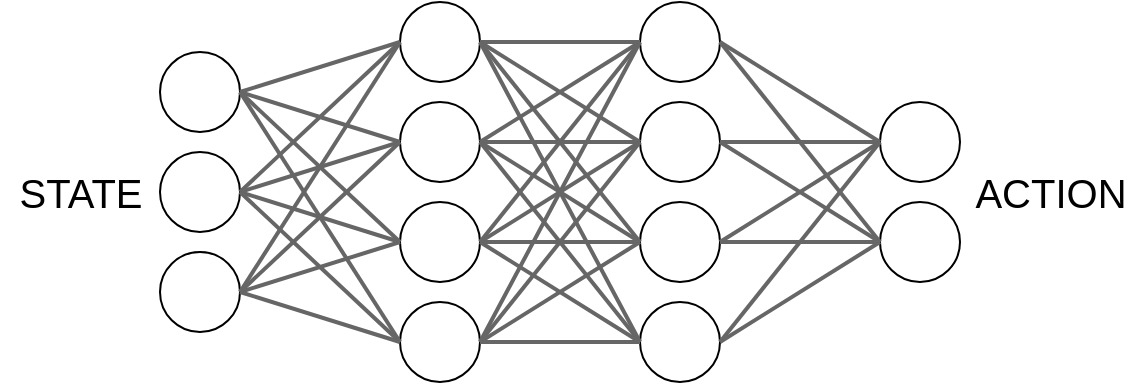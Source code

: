 <mxfile version="14.5.4" type="github">
  <diagram id="L4otlc2n7zdbASCTlBav" name="Page-1">
    <mxGraphModel dx="788" dy="472" grid="1" gridSize="10" guides="1" tooltips="1" connect="1" arrows="1" fold="1" page="1" pageScale="1" pageWidth="1169" pageHeight="827" math="0" shadow="0">
      <root>
        <mxCell id="0" />
        <mxCell id="1" parent="0" />
        <mxCell id="KxwLbkW0anpmGB6EqGgX-6" value="ACTION" style="text;html=1;align=center;verticalAlign=middle;resizable=0;points=[];autosize=1;fontSize=20;" vertex="1" parent="1">
          <mxGeometry x="800" y="310" width="90" height="30" as="geometry" />
        </mxCell>
        <mxCell id="KxwLbkW0anpmGB6EqGgX-8" value="STATE" style="text;html=1;align=center;verticalAlign=middle;resizable=0;points=[];autosize=1;fontSize=20;" vertex="1" parent="1">
          <mxGeometry x="320" y="310" width="80" height="30" as="geometry" />
        </mxCell>
        <mxCell id="KxwLbkW0anpmGB6EqGgX-11" value="" style="ellipse;whiteSpace=wrap;html=1;aspect=fixed;" vertex="1" parent="1">
          <mxGeometry x="520" y="230" width="40" height="40" as="geometry" />
        </mxCell>
        <mxCell id="KxwLbkW0anpmGB6EqGgX-12" value="" style="ellipse;whiteSpace=wrap;html=1;aspect=fixed;" vertex="1" parent="1">
          <mxGeometry x="520" y="280" width="40" height="40" as="geometry" />
        </mxCell>
        <mxCell id="KxwLbkW0anpmGB6EqGgX-13" value="" style="ellipse;whiteSpace=wrap;html=1;aspect=fixed;" vertex="1" parent="1">
          <mxGeometry x="520" y="330" width="40" height="40" as="geometry" />
        </mxCell>
        <mxCell id="KxwLbkW0anpmGB6EqGgX-14" value="" style="ellipse;whiteSpace=wrap;html=1;aspect=fixed;" vertex="1" parent="1">
          <mxGeometry x="520" y="380" width="40" height="40" as="geometry" />
        </mxCell>
        <mxCell id="KxwLbkW0anpmGB6EqGgX-15" value="" style="ellipse;whiteSpace=wrap;html=1;aspect=fixed;" vertex="1" parent="1">
          <mxGeometry x="640" y="230" width="40" height="40" as="geometry" />
        </mxCell>
        <mxCell id="KxwLbkW0anpmGB6EqGgX-16" value="" style="ellipse;whiteSpace=wrap;html=1;aspect=fixed;" vertex="1" parent="1">
          <mxGeometry x="640" y="280" width="40" height="40" as="geometry" />
        </mxCell>
        <mxCell id="KxwLbkW0anpmGB6EqGgX-17" value="" style="ellipse;whiteSpace=wrap;html=1;aspect=fixed;" vertex="1" parent="1">
          <mxGeometry x="640" y="330" width="40" height="40" as="geometry" />
        </mxCell>
        <mxCell id="KxwLbkW0anpmGB6EqGgX-18" value="" style="ellipse;whiteSpace=wrap;html=1;aspect=fixed;" vertex="1" parent="1">
          <mxGeometry x="640" y="380" width="40" height="40" as="geometry" />
        </mxCell>
        <mxCell id="KxwLbkW0anpmGB6EqGgX-23" value="" style="ellipse;whiteSpace=wrap;html=1;aspect=fixed;" vertex="1" parent="1">
          <mxGeometry x="760" y="280" width="40" height="40" as="geometry" />
        </mxCell>
        <mxCell id="KxwLbkW0anpmGB6EqGgX-24" value="" style="ellipse;whiteSpace=wrap;html=1;aspect=fixed;" vertex="1" parent="1">
          <mxGeometry x="760" y="330" width="40" height="40" as="geometry" />
        </mxCell>
        <mxCell id="KxwLbkW0anpmGB6EqGgX-30" value="" style="ellipse;whiteSpace=wrap;html=1;aspect=fixed;" vertex="1" parent="1">
          <mxGeometry x="400" y="255" width="40" height="40" as="geometry" />
        </mxCell>
        <mxCell id="KxwLbkW0anpmGB6EqGgX-31" value="" style="ellipse;whiteSpace=wrap;html=1;aspect=fixed;" vertex="1" parent="1">
          <mxGeometry x="400" y="305" width="40" height="40" as="geometry" />
        </mxCell>
        <mxCell id="KxwLbkW0anpmGB6EqGgX-32" value="" style="ellipse;whiteSpace=wrap;html=1;aspect=fixed;" vertex="1" parent="1">
          <mxGeometry x="400" y="355" width="40" height="40" as="geometry" />
        </mxCell>
        <mxCell id="KxwLbkW0anpmGB6EqGgX-35" value="" style="endArrow=none;html=1;entryX=0;entryY=0.5;entryDx=0;entryDy=0;exitX=1;exitY=0.5;exitDx=0;exitDy=0;strokeWidth=2;strokeColor=#666666;" edge="1" parent="1" source="KxwLbkW0anpmGB6EqGgX-30" target="KxwLbkW0anpmGB6EqGgX-11">
          <mxGeometry width="50" height="50" relative="1" as="geometry">
            <mxPoint x="470" y="330" as="sourcePoint" />
            <mxPoint x="520" y="280" as="targetPoint" />
          </mxGeometry>
        </mxCell>
        <mxCell id="KxwLbkW0anpmGB6EqGgX-37" value="" style="endArrow=none;html=1;entryX=0;entryY=0.5;entryDx=0;entryDy=0;exitX=1;exitY=0.5;exitDx=0;exitDy=0;strokeWidth=2;strokeColor=#666666;" edge="1" parent="1" source="KxwLbkW0anpmGB6EqGgX-30" target="KxwLbkW0anpmGB6EqGgX-12">
          <mxGeometry width="50" height="50" relative="1" as="geometry">
            <mxPoint x="450.0" y="285" as="sourcePoint" />
            <mxPoint x="530" y="260" as="targetPoint" />
          </mxGeometry>
        </mxCell>
        <mxCell id="KxwLbkW0anpmGB6EqGgX-38" value="" style="endArrow=none;html=1;entryX=0;entryY=0.5;entryDx=0;entryDy=0;exitX=1;exitY=0.5;exitDx=0;exitDy=0;strokeWidth=2;strokeColor=#666666;" edge="1" parent="1" source="KxwLbkW0anpmGB6EqGgX-30" target="KxwLbkW0anpmGB6EqGgX-13">
          <mxGeometry width="50" height="50" relative="1" as="geometry">
            <mxPoint x="450.0" y="285" as="sourcePoint" />
            <mxPoint x="530" y="310" as="targetPoint" />
          </mxGeometry>
        </mxCell>
        <mxCell id="KxwLbkW0anpmGB6EqGgX-39" value="" style="endArrow=none;html=1;entryX=0;entryY=0.5;entryDx=0;entryDy=0;exitX=1;exitY=0.5;exitDx=0;exitDy=0;strokeWidth=2;strokeColor=#666666;" edge="1" parent="1" source="KxwLbkW0anpmGB6EqGgX-30" target="KxwLbkW0anpmGB6EqGgX-14">
          <mxGeometry width="50" height="50" relative="1" as="geometry">
            <mxPoint x="450.0" y="285" as="sourcePoint" />
            <mxPoint x="530" y="360" as="targetPoint" />
          </mxGeometry>
        </mxCell>
        <mxCell id="KxwLbkW0anpmGB6EqGgX-40" value="" style="endArrow=none;html=1;entryX=0;entryY=0.5;entryDx=0;entryDy=0;exitX=1;exitY=0.5;exitDx=0;exitDy=0;strokeWidth=2;strokeColor=#666666;" edge="1" parent="1" source="KxwLbkW0anpmGB6EqGgX-31" target="KxwLbkW0anpmGB6EqGgX-11">
          <mxGeometry width="50" height="50" relative="1" as="geometry">
            <mxPoint x="450.0" y="285" as="sourcePoint" />
            <mxPoint x="530" y="260" as="targetPoint" />
          </mxGeometry>
        </mxCell>
        <mxCell id="KxwLbkW0anpmGB6EqGgX-41" value="" style="endArrow=none;html=1;entryX=0;entryY=0.5;entryDx=0;entryDy=0;exitX=1;exitY=0.5;exitDx=0;exitDy=0;strokeWidth=2;strokeColor=#666666;" edge="1" parent="1" source="KxwLbkW0anpmGB6EqGgX-31" target="KxwLbkW0anpmGB6EqGgX-12">
          <mxGeometry width="50" height="50" relative="1" as="geometry">
            <mxPoint x="450" y="335" as="sourcePoint" />
            <mxPoint x="530" y="260" as="targetPoint" />
          </mxGeometry>
        </mxCell>
        <mxCell id="KxwLbkW0anpmGB6EqGgX-42" value="" style="endArrow=none;html=1;entryX=0;entryY=0.5;entryDx=0;entryDy=0;exitX=1;exitY=0.5;exitDx=0;exitDy=0;strokeWidth=2;strokeColor=#666666;" edge="1" parent="1" source="KxwLbkW0anpmGB6EqGgX-31" target="KxwLbkW0anpmGB6EqGgX-13">
          <mxGeometry width="50" height="50" relative="1" as="geometry">
            <mxPoint x="450" y="335" as="sourcePoint" />
            <mxPoint x="530" y="310" as="targetPoint" />
          </mxGeometry>
        </mxCell>
        <mxCell id="KxwLbkW0anpmGB6EqGgX-43" value="" style="endArrow=none;html=1;entryX=0;entryY=0.5;entryDx=0;entryDy=0;exitX=1;exitY=0.5;exitDx=0;exitDy=0;strokeWidth=2;strokeColor=#666666;" edge="1" parent="1" source="KxwLbkW0anpmGB6EqGgX-31" target="KxwLbkW0anpmGB6EqGgX-14">
          <mxGeometry width="50" height="50" relative="1" as="geometry">
            <mxPoint x="450" y="335" as="sourcePoint" />
            <mxPoint x="530" y="360" as="targetPoint" />
          </mxGeometry>
        </mxCell>
        <mxCell id="KxwLbkW0anpmGB6EqGgX-44" value="" style="endArrow=none;html=1;entryX=0;entryY=0.5;entryDx=0;entryDy=0;exitX=1;exitY=0.5;exitDx=0;exitDy=0;strokeWidth=2;strokeColor=#666666;" edge="1" parent="1" source="KxwLbkW0anpmGB6EqGgX-32" target="KxwLbkW0anpmGB6EqGgX-11">
          <mxGeometry width="50" height="50" relative="1" as="geometry">
            <mxPoint x="450" y="335" as="sourcePoint" />
            <mxPoint x="530" y="410" as="targetPoint" />
          </mxGeometry>
        </mxCell>
        <mxCell id="KxwLbkW0anpmGB6EqGgX-45" value="" style="endArrow=none;html=1;entryX=0;entryY=0.5;entryDx=0;entryDy=0;exitX=1;exitY=0.5;exitDx=0;exitDy=0;strokeWidth=2;strokeColor=#666666;" edge="1" parent="1" source="KxwLbkW0anpmGB6EqGgX-32" target="KxwLbkW0anpmGB6EqGgX-12">
          <mxGeometry width="50" height="50" relative="1" as="geometry">
            <mxPoint x="450" y="385" as="sourcePoint" />
            <mxPoint x="530" y="260" as="targetPoint" />
          </mxGeometry>
        </mxCell>
        <mxCell id="KxwLbkW0anpmGB6EqGgX-46" value="" style="endArrow=none;html=1;entryX=0;entryY=0.5;entryDx=0;entryDy=0;exitX=1;exitY=0.5;exitDx=0;exitDy=0;strokeWidth=2;strokeColor=#666666;" edge="1" parent="1" source="KxwLbkW0anpmGB6EqGgX-32" target="KxwLbkW0anpmGB6EqGgX-13">
          <mxGeometry width="50" height="50" relative="1" as="geometry">
            <mxPoint x="450" y="385" as="sourcePoint" />
            <mxPoint x="530" y="310" as="targetPoint" />
          </mxGeometry>
        </mxCell>
        <mxCell id="KxwLbkW0anpmGB6EqGgX-47" value="" style="endArrow=none;html=1;entryX=0;entryY=0.5;entryDx=0;entryDy=0;exitX=1;exitY=0.5;exitDx=0;exitDy=0;strokeWidth=2;strokeColor=#666666;" edge="1" parent="1" source="KxwLbkW0anpmGB6EqGgX-32" target="KxwLbkW0anpmGB6EqGgX-14">
          <mxGeometry width="50" height="50" relative="1" as="geometry">
            <mxPoint x="450" y="385" as="sourcePoint" />
            <mxPoint x="530" y="360" as="targetPoint" />
          </mxGeometry>
        </mxCell>
        <mxCell id="KxwLbkW0anpmGB6EqGgX-48" value="" style="endArrow=none;html=1;entryX=0;entryY=0.5;entryDx=0;entryDy=0;exitX=1;exitY=0.5;exitDx=0;exitDy=0;strokeWidth=2;strokeColor=#666666;" edge="1" parent="1" source="KxwLbkW0anpmGB6EqGgX-11" target="KxwLbkW0anpmGB6EqGgX-15">
          <mxGeometry width="50" height="50" relative="1" as="geometry">
            <mxPoint x="450" y="285" as="sourcePoint" />
            <mxPoint x="530" y="260" as="targetPoint" />
          </mxGeometry>
        </mxCell>
        <mxCell id="KxwLbkW0anpmGB6EqGgX-49" value="" style="endArrow=none;html=1;entryX=0;entryY=0.5;entryDx=0;entryDy=0;exitX=1;exitY=0.5;exitDx=0;exitDy=0;strokeWidth=2;strokeColor=#666666;" edge="1" parent="1" source="KxwLbkW0anpmGB6EqGgX-11" target="KxwLbkW0anpmGB6EqGgX-16">
          <mxGeometry width="50" height="50" relative="1" as="geometry">
            <mxPoint x="570" y="260" as="sourcePoint" />
            <mxPoint x="650" y="260" as="targetPoint" />
          </mxGeometry>
        </mxCell>
        <mxCell id="KxwLbkW0anpmGB6EqGgX-50" value="" style="endArrow=none;html=1;entryX=0;entryY=0.5;entryDx=0;entryDy=0;exitX=1;exitY=0.5;exitDx=0;exitDy=0;strokeWidth=2;strokeColor=#666666;" edge="1" parent="1" source="KxwLbkW0anpmGB6EqGgX-11" target="KxwLbkW0anpmGB6EqGgX-17">
          <mxGeometry width="50" height="50" relative="1" as="geometry">
            <mxPoint x="570" y="260" as="sourcePoint" />
            <mxPoint x="650" y="310" as="targetPoint" />
          </mxGeometry>
        </mxCell>
        <mxCell id="KxwLbkW0anpmGB6EqGgX-51" value="" style="endArrow=none;html=1;entryX=0;entryY=0.5;entryDx=0;entryDy=0;exitX=1;exitY=0.5;exitDx=0;exitDy=0;strokeWidth=2;strokeColor=#666666;" edge="1" parent="1" source="KxwLbkW0anpmGB6EqGgX-11" target="KxwLbkW0anpmGB6EqGgX-18">
          <mxGeometry width="50" height="50" relative="1" as="geometry">
            <mxPoint x="570" y="260" as="sourcePoint" />
            <mxPoint x="650" y="360" as="targetPoint" />
          </mxGeometry>
        </mxCell>
        <mxCell id="KxwLbkW0anpmGB6EqGgX-52" value="" style="endArrow=none;html=1;entryX=0;entryY=0.5;entryDx=0;entryDy=0;exitX=1;exitY=0.5;exitDx=0;exitDy=0;strokeWidth=2;strokeColor=#666666;" edge="1" parent="1" source="KxwLbkW0anpmGB6EqGgX-12" target="KxwLbkW0anpmGB6EqGgX-15">
          <mxGeometry width="50" height="50" relative="1" as="geometry">
            <mxPoint x="570" y="260" as="sourcePoint" />
            <mxPoint x="650" y="410" as="targetPoint" />
          </mxGeometry>
        </mxCell>
        <mxCell id="KxwLbkW0anpmGB6EqGgX-53" value="" style="endArrow=none;html=1;entryX=0;entryY=0.5;entryDx=0;entryDy=0;exitX=1;exitY=0.5;exitDx=0;exitDy=0;strokeWidth=2;strokeColor=#666666;" edge="1" parent="1" source="KxwLbkW0anpmGB6EqGgX-12" target="KxwLbkW0anpmGB6EqGgX-16">
          <mxGeometry width="50" height="50" relative="1" as="geometry">
            <mxPoint x="570" y="310" as="sourcePoint" />
            <mxPoint x="650" y="260" as="targetPoint" />
          </mxGeometry>
        </mxCell>
        <mxCell id="KxwLbkW0anpmGB6EqGgX-54" value="" style="endArrow=none;html=1;entryX=0;entryY=0.5;entryDx=0;entryDy=0;exitX=1;exitY=0.5;exitDx=0;exitDy=0;strokeWidth=2;strokeColor=#666666;" edge="1" parent="1" source="KxwLbkW0anpmGB6EqGgX-12" target="KxwLbkW0anpmGB6EqGgX-17">
          <mxGeometry width="50" height="50" relative="1" as="geometry">
            <mxPoint x="570" y="310" as="sourcePoint" />
            <mxPoint x="650" y="310" as="targetPoint" />
          </mxGeometry>
        </mxCell>
        <mxCell id="KxwLbkW0anpmGB6EqGgX-55" value="" style="endArrow=none;html=1;entryX=0;entryY=0.5;entryDx=0;entryDy=0;exitX=1;exitY=0.5;exitDx=0;exitDy=0;strokeWidth=2;strokeColor=#666666;" edge="1" parent="1" source="KxwLbkW0anpmGB6EqGgX-12" target="KxwLbkW0anpmGB6EqGgX-18">
          <mxGeometry width="50" height="50" relative="1" as="geometry">
            <mxPoint x="570" y="310" as="sourcePoint" />
            <mxPoint x="650" y="360" as="targetPoint" />
          </mxGeometry>
        </mxCell>
        <mxCell id="KxwLbkW0anpmGB6EqGgX-56" value="" style="endArrow=none;html=1;entryX=0;entryY=0.5;entryDx=0;entryDy=0;exitX=1;exitY=0.5;exitDx=0;exitDy=0;strokeWidth=2;strokeColor=#666666;" edge="1" parent="1" source="KxwLbkW0anpmGB6EqGgX-13" target="KxwLbkW0anpmGB6EqGgX-15">
          <mxGeometry width="50" height="50" relative="1" as="geometry">
            <mxPoint x="570" y="310" as="sourcePoint" />
            <mxPoint x="650" y="410" as="targetPoint" />
          </mxGeometry>
        </mxCell>
        <mxCell id="KxwLbkW0anpmGB6EqGgX-57" value="" style="endArrow=none;html=1;entryX=0;entryY=0.5;entryDx=0;entryDy=0;exitX=1;exitY=0.5;exitDx=0;exitDy=0;strokeWidth=2;strokeColor=#666666;" edge="1" parent="1" source="KxwLbkW0anpmGB6EqGgX-13" target="KxwLbkW0anpmGB6EqGgX-16">
          <mxGeometry width="50" height="50" relative="1" as="geometry">
            <mxPoint x="570" y="360" as="sourcePoint" />
            <mxPoint x="650" y="260" as="targetPoint" />
          </mxGeometry>
        </mxCell>
        <mxCell id="KxwLbkW0anpmGB6EqGgX-58" value="" style="endArrow=none;html=1;entryX=0;entryY=0.5;entryDx=0;entryDy=0;exitX=1;exitY=0.5;exitDx=0;exitDy=0;strokeWidth=2;strokeColor=#666666;" edge="1" parent="1" source="KxwLbkW0anpmGB6EqGgX-13" target="KxwLbkW0anpmGB6EqGgX-17">
          <mxGeometry width="50" height="50" relative="1" as="geometry">
            <mxPoint x="570" y="360" as="sourcePoint" />
            <mxPoint x="650" y="310" as="targetPoint" />
          </mxGeometry>
        </mxCell>
        <mxCell id="KxwLbkW0anpmGB6EqGgX-59" value="" style="endArrow=none;html=1;entryX=0;entryY=0.5;entryDx=0;entryDy=0;exitX=1;exitY=0.5;exitDx=0;exitDy=0;strokeWidth=2;strokeColor=#666666;" edge="1" parent="1" source="KxwLbkW0anpmGB6EqGgX-13" target="KxwLbkW0anpmGB6EqGgX-18">
          <mxGeometry width="50" height="50" relative="1" as="geometry">
            <mxPoint x="570" y="360" as="sourcePoint" />
            <mxPoint x="650" y="360" as="targetPoint" />
          </mxGeometry>
        </mxCell>
        <mxCell id="KxwLbkW0anpmGB6EqGgX-60" value="" style="endArrow=none;html=1;entryX=0;entryY=0.5;entryDx=0;entryDy=0;exitX=1;exitY=0.5;exitDx=0;exitDy=0;strokeWidth=2;strokeColor=#666666;" edge="1" parent="1" source="KxwLbkW0anpmGB6EqGgX-14" target="KxwLbkW0anpmGB6EqGgX-15">
          <mxGeometry width="50" height="50" relative="1" as="geometry">
            <mxPoint x="570" y="360" as="sourcePoint" />
            <mxPoint x="650" y="410" as="targetPoint" />
          </mxGeometry>
        </mxCell>
        <mxCell id="KxwLbkW0anpmGB6EqGgX-61" value="" style="endArrow=none;html=1;entryX=0;entryY=0.5;entryDx=0;entryDy=0;exitX=1;exitY=0.5;exitDx=0;exitDy=0;strokeWidth=2;strokeColor=#666666;" edge="1" parent="1" source="KxwLbkW0anpmGB6EqGgX-14" target="KxwLbkW0anpmGB6EqGgX-16">
          <mxGeometry width="50" height="50" relative="1" as="geometry">
            <mxPoint x="570" y="410" as="sourcePoint" />
            <mxPoint x="650" y="260" as="targetPoint" />
          </mxGeometry>
        </mxCell>
        <mxCell id="KxwLbkW0anpmGB6EqGgX-62" value="" style="endArrow=none;html=1;entryX=0;entryY=0.5;entryDx=0;entryDy=0;exitX=1;exitY=0.5;exitDx=0;exitDy=0;strokeWidth=2;strokeColor=#666666;" edge="1" parent="1" source="KxwLbkW0anpmGB6EqGgX-14" target="KxwLbkW0anpmGB6EqGgX-17">
          <mxGeometry width="50" height="50" relative="1" as="geometry">
            <mxPoint x="570" y="410" as="sourcePoint" />
            <mxPoint x="650" y="310" as="targetPoint" />
          </mxGeometry>
        </mxCell>
        <mxCell id="KxwLbkW0anpmGB6EqGgX-63" value="" style="endArrow=none;html=1;entryX=0;entryY=0.5;entryDx=0;entryDy=0;exitX=1;exitY=0.5;exitDx=0;exitDy=0;strokeWidth=2;strokeColor=#666666;" edge="1" parent="1" source="KxwLbkW0anpmGB6EqGgX-14" target="KxwLbkW0anpmGB6EqGgX-18">
          <mxGeometry width="50" height="50" relative="1" as="geometry">
            <mxPoint x="570" y="410" as="sourcePoint" />
            <mxPoint x="650" y="360" as="targetPoint" />
          </mxGeometry>
        </mxCell>
        <mxCell id="KxwLbkW0anpmGB6EqGgX-64" value="" style="endArrow=none;html=1;entryX=0;entryY=0.5;entryDx=0;entryDy=0;exitX=1;exitY=0.5;exitDx=0;exitDy=0;strokeWidth=2;strokeColor=#666666;" edge="1" parent="1" source="KxwLbkW0anpmGB6EqGgX-15" target="KxwLbkW0anpmGB6EqGgX-23">
          <mxGeometry width="50" height="50" relative="1" as="geometry">
            <mxPoint x="570.0" y="260" as="sourcePoint" />
            <mxPoint x="650.0" y="260" as="targetPoint" />
          </mxGeometry>
        </mxCell>
        <mxCell id="KxwLbkW0anpmGB6EqGgX-65" value="" style="endArrow=none;html=1;entryX=0;entryY=0.5;entryDx=0;entryDy=0;exitX=1;exitY=0.5;exitDx=0;exitDy=0;strokeWidth=2;strokeColor=#666666;" edge="1" parent="1" source="KxwLbkW0anpmGB6EqGgX-15" target="KxwLbkW0anpmGB6EqGgX-24">
          <mxGeometry width="50" height="50" relative="1" as="geometry">
            <mxPoint x="690" y="260" as="sourcePoint" />
            <mxPoint x="770" y="310" as="targetPoint" />
          </mxGeometry>
        </mxCell>
        <mxCell id="KxwLbkW0anpmGB6EqGgX-66" value="" style="endArrow=none;html=1;entryX=0;entryY=0.5;entryDx=0;entryDy=0;exitX=1;exitY=0.5;exitDx=0;exitDy=0;strokeWidth=2;strokeColor=#666666;" edge="1" parent="1" source="KxwLbkW0anpmGB6EqGgX-16" target="KxwLbkW0anpmGB6EqGgX-23">
          <mxGeometry width="50" height="50" relative="1" as="geometry">
            <mxPoint x="690" y="260" as="sourcePoint" />
            <mxPoint x="770" y="360" as="targetPoint" />
          </mxGeometry>
        </mxCell>
        <mxCell id="KxwLbkW0anpmGB6EqGgX-67" value="" style="endArrow=none;html=1;entryX=0;entryY=0.5;entryDx=0;entryDy=0;exitX=1;exitY=0.5;exitDx=0;exitDy=0;strokeWidth=2;strokeColor=#666666;" edge="1" parent="1" source="KxwLbkW0anpmGB6EqGgX-16" target="KxwLbkW0anpmGB6EqGgX-24">
          <mxGeometry width="50" height="50" relative="1" as="geometry">
            <mxPoint x="690" y="310" as="sourcePoint" />
            <mxPoint x="770" y="310" as="targetPoint" />
          </mxGeometry>
        </mxCell>
        <mxCell id="KxwLbkW0anpmGB6EqGgX-68" value="" style="endArrow=none;html=1;entryX=0;entryY=0.5;entryDx=0;entryDy=0;exitX=1;exitY=0.5;exitDx=0;exitDy=0;strokeWidth=2;strokeColor=#666666;" edge="1" parent="1" source="KxwLbkW0anpmGB6EqGgX-17" target="KxwLbkW0anpmGB6EqGgX-23">
          <mxGeometry width="50" height="50" relative="1" as="geometry">
            <mxPoint x="690" y="310" as="sourcePoint" />
            <mxPoint x="770" y="360" as="targetPoint" />
          </mxGeometry>
        </mxCell>
        <mxCell id="KxwLbkW0anpmGB6EqGgX-69" value="" style="endArrow=none;html=1;entryX=0;entryY=0.5;entryDx=0;entryDy=0;exitX=1;exitY=0.5;exitDx=0;exitDy=0;strokeWidth=2;strokeColor=#666666;" edge="1" parent="1" source="KxwLbkW0anpmGB6EqGgX-17" target="KxwLbkW0anpmGB6EqGgX-24">
          <mxGeometry width="50" height="50" relative="1" as="geometry">
            <mxPoint x="690" y="360" as="sourcePoint" />
            <mxPoint x="770" y="310" as="targetPoint" />
          </mxGeometry>
        </mxCell>
        <mxCell id="KxwLbkW0anpmGB6EqGgX-70" value="" style="endArrow=none;html=1;entryX=0;entryY=0.5;entryDx=0;entryDy=0;exitX=1;exitY=0.5;exitDx=0;exitDy=0;strokeWidth=2;strokeColor=#666666;" edge="1" parent="1" source="KxwLbkW0anpmGB6EqGgX-18" target="KxwLbkW0anpmGB6EqGgX-23">
          <mxGeometry width="50" height="50" relative="1" as="geometry">
            <mxPoint x="690" y="360" as="sourcePoint" />
            <mxPoint x="770" y="360" as="targetPoint" />
          </mxGeometry>
        </mxCell>
        <mxCell id="KxwLbkW0anpmGB6EqGgX-71" value="" style="endArrow=none;html=1;entryX=0;entryY=0.5;entryDx=0;entryDy=0;exitX=1;exitY=0.5;exitDx=0;exitDy=0;strokeWidth=2;strokeColor=#666666;" edge="1" parent="1" source="KxwLbkW0anpmGB6EqGgX-18" target="KxwLbkW0anpmGB6EqGgX-24">
          <mxGeometry width="50" height="50" relative="1" as="geometry">
            <mxPoint x="690" y="410" as="sourcePoint" />
            <mxPoint x="770" y="310" as="targetPoint" />
          </mxGeometry>
        </mxCell>
      </root>
    </mxGraphModel>
  </diagram>
</mxfile>
